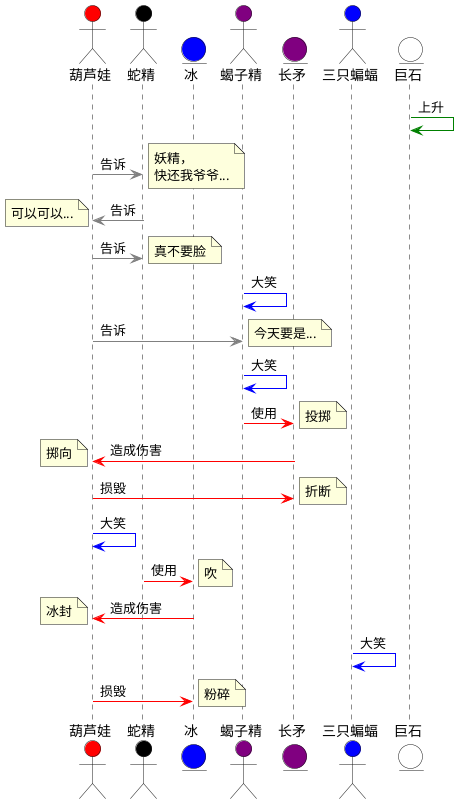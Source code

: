 ' https://www.bilibili.com/video/BV1zQ4y1d7dQ?p=3
' 4：40 ~ 5：48

@startuml
actor       葫芦娃   as huluwa  #Red
actor       蛇精    as snake  #Black
entity      冰      as ice   #Blue
actor       蝎子精    as scorpion   #Purple
entity      长矛    as longSpear  #Purple
actor       三只蝙蝠 as bats  #Blue
entity      巨石  as bigRock #White

bigRock -[#Green]> bigRock : 上升

huluwa -[#Grey]> snake : 告诉
note right
    妖精，
    快还我爷爷...
end note

snake -[#Grey]> huluwa : 告诉
note left: 可以可以...

huluwa -[#Grey]> snake : 告诉
note right: 真不要脸

scorpion -[#Blue]> scorpion : 大笑

huluwa -[#Grey]> scorpion : 告诉
note right: 今天要是...

scorpion -[#Blue]> scorpion : 大笑

scorpion -[#Red]> longSpear : 使用
note right: 投掷

longSpear -[#Red]> huluwa : 造成伤害
note left: 掷向

huluwa -[#Red]> longSpear : 损毁
note right: 折断

huluwa -[#Blue]> huluwa : 大笑

snake -[#Red]> ice : 使用
note right: 吹

ice -[#Red]> huluwa : 造成伤害
note left: 冰封

bats -[#Blue]> bats : 大笑

huluwa -[#Red]> ice : 损毁
note right: 粉碎

@enduml